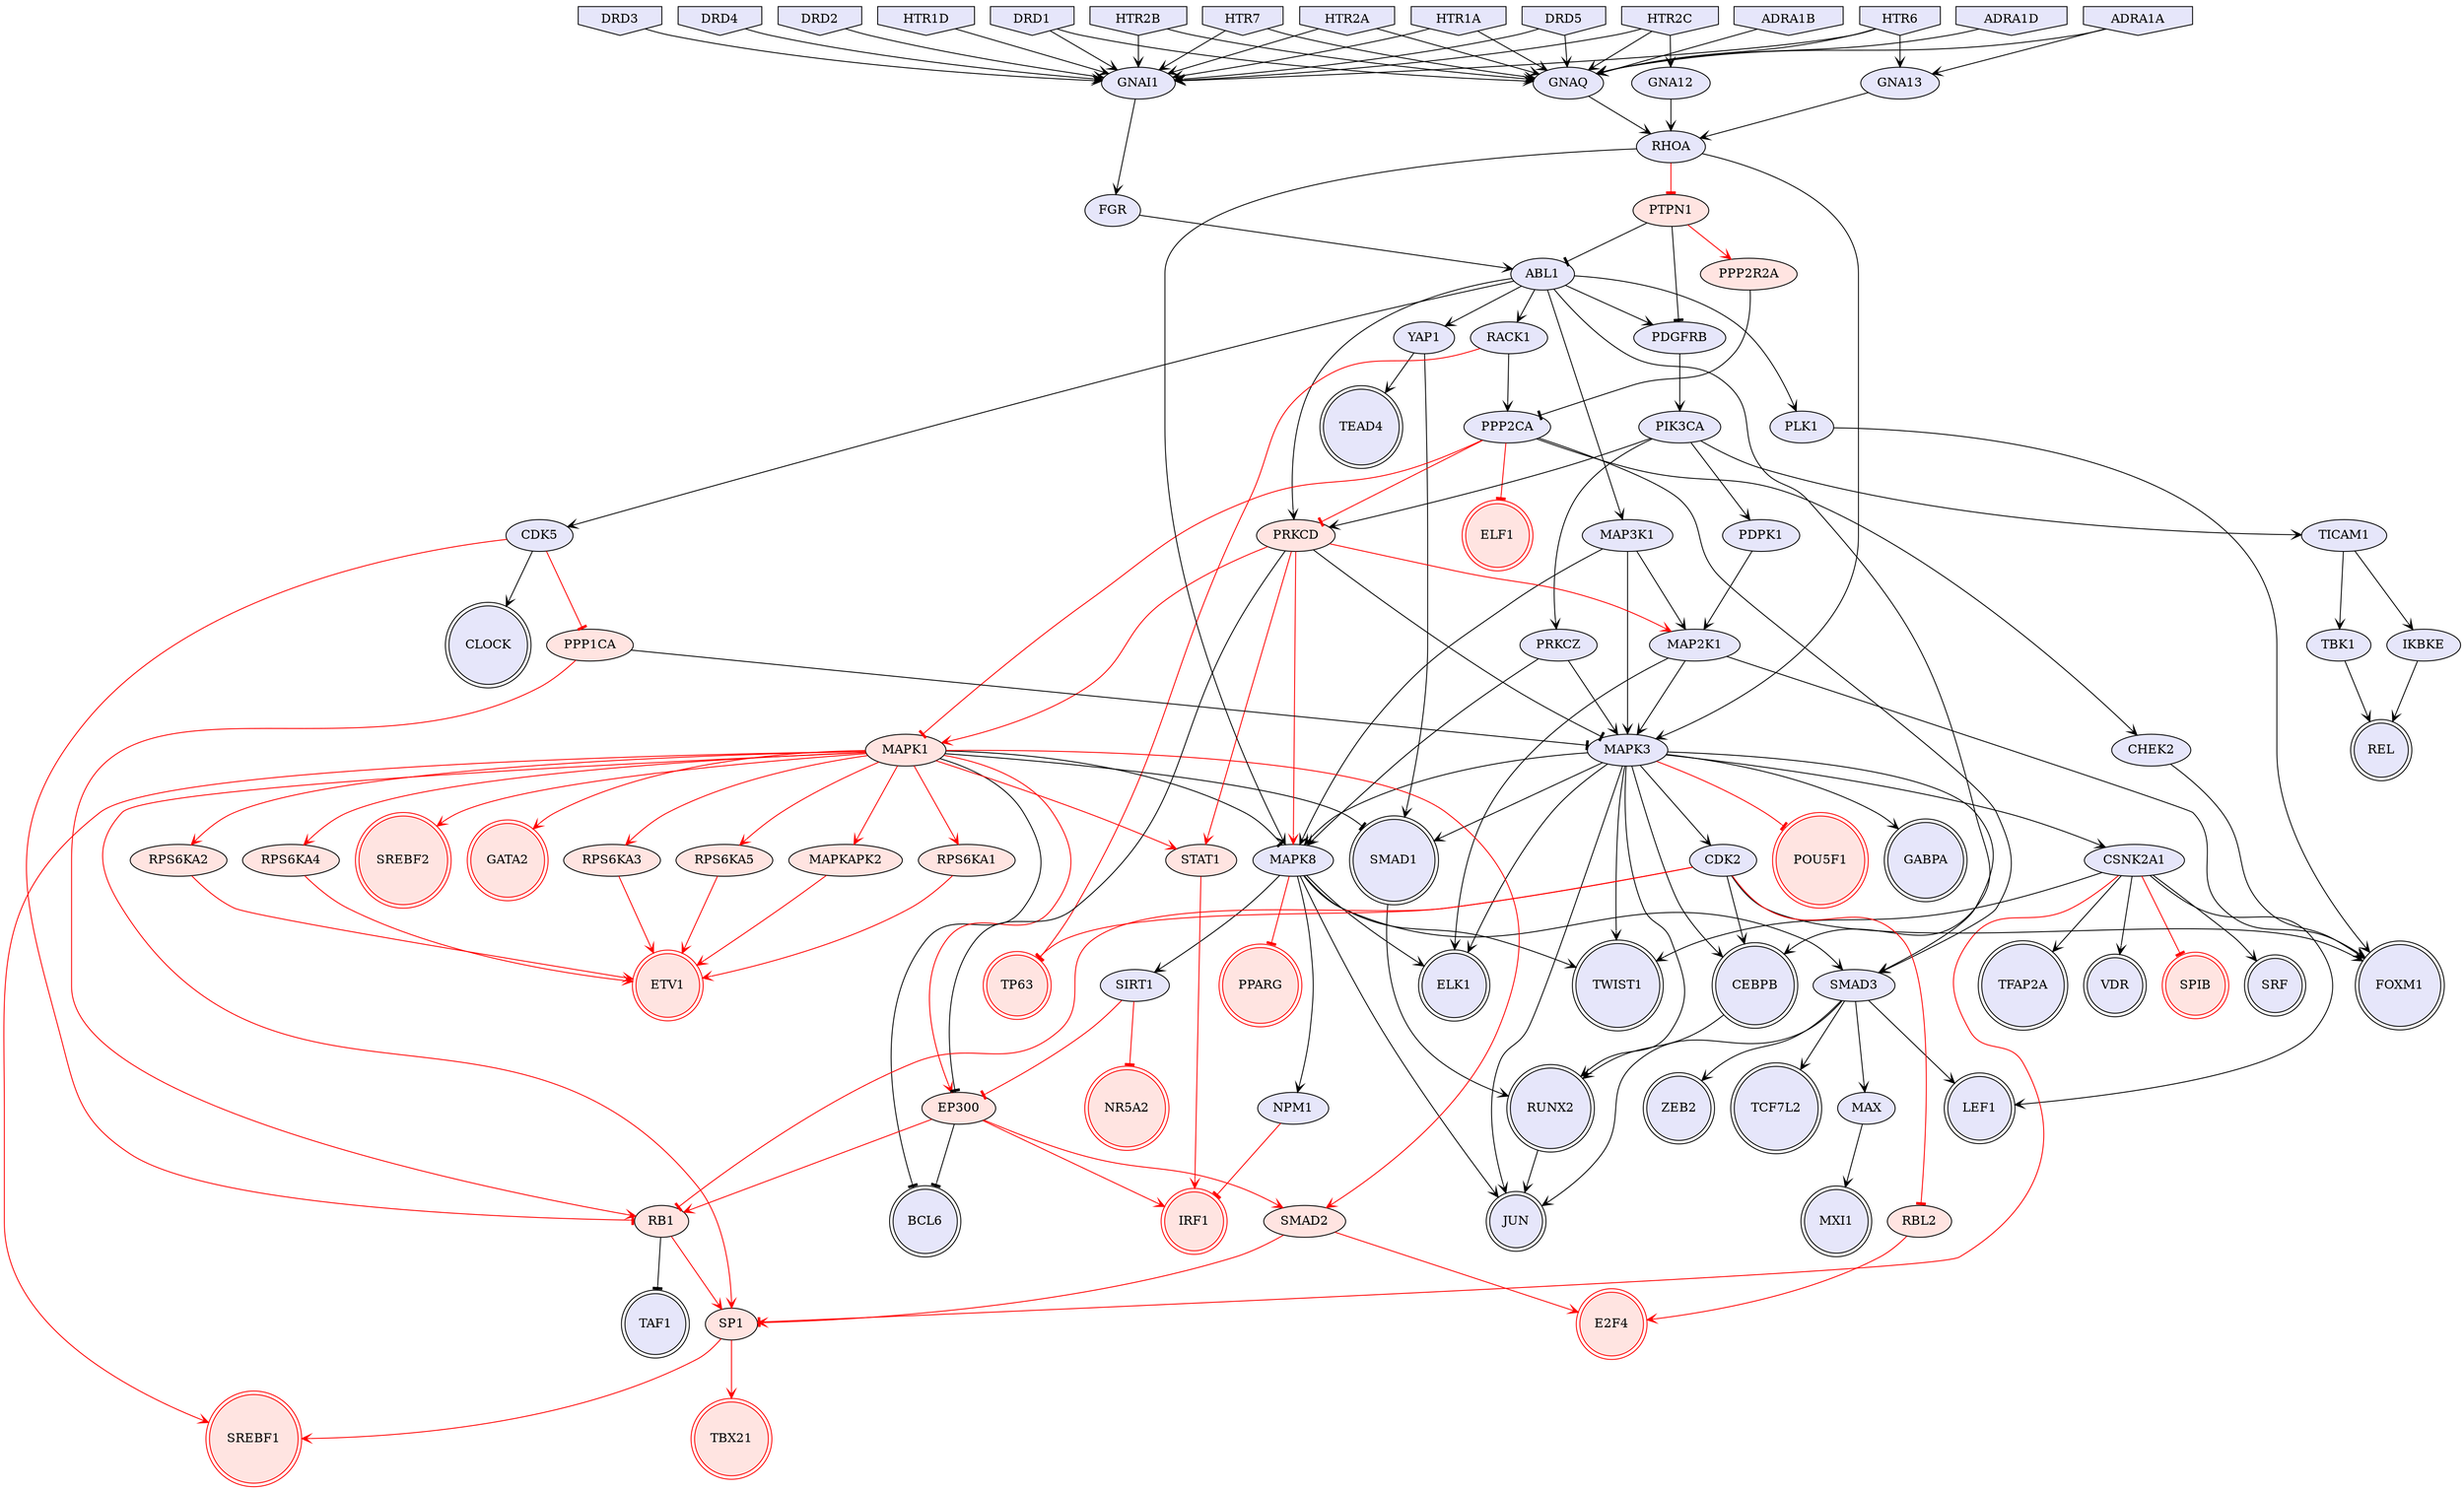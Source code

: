 digraph {

MAPK3->GABPA [penwidth=1, color=black, arrowhead="vee"]
MAP2K1->MAPK3 [penwidth=1, color=black, arrowhead="vee"]
TICAM1->IKBKE [penwidth=1, color=black, arrowhead="vee"]
CEBPB->RUNX2 [penwidth=1, color=black, arrowhead="vee"]
MAPK3->CEBPB [penwidth=1, color=black, arrowhead="vee"]
MAPK8->JUN [penwidth=1, color=black, arrowhead="vee"]
SMAD3->TCF7L2 [penwidth=1, color=black, arrowhead="vee"]
ABL1->YAP1 [penwidth=1, color=black, arrowhead="vee"]
ABL1->PDGFRB [penwidth=1, color=black, arrowhead="vee"]
ABL1->MAP3K1 [penwidth=1, color=black, arrowhead="vee"]
ABL1->RACK1 [penwidth=1, color=black, arrowhead="vee"]
ABL1->CDK5 [penwidth=1, color=black, arrowhead="vee"]
MAPK3->ELK1 [penwidth=1, color=black, arrowhead="vee"]
MAPK8->ELK1 [penwidth=1, color=black, arrowhead="vee"]
MAPK3->SMAD1 [penwidth=1, color=black, arrowhead="vee"]
MAPK3->SMAD3 [penwidth=1, color=black, arrowhead="vee"]
SMAD3->LEF1 [penwidth=1, color=black, arrowhead="vee"]
MAP3K1->MAPK3 [penwidth=1, color=black, arrowhead="vee"]
PPP2CA->SMAD3 [penwidth=1, color=black, arrowhead="vee"]
SMAD3->JUN [penwidth=1, color=black, arrowhead="vee"]
SMAD3->MAX [penwidth=1, color=black, arrowhead="vee"]
CSNK2A1->LEF1 [penwidth=1, color=black, arrowhead="vee"]
GNAI1->FGR [penwidth=1, color=black, arrowhead="vee"]
MAP3K1->MAPK8 [penwidth=1, color=black, arrowhead="vee"]
DRD2->GNAI1 [penwidth=1, color=black, arrowhead="vee"]
MAPK3->RUNX2 [penwidth=1, color=black, arrowhead="vee"]
CSNK2A1->TWIST1 [penwidth=1, color=black, arrowhead="vee"]
YAP1->TEAD4 [penwidth=1, color=black, arrowhead="vee"]
CSNK2A1->TFAP2A [penwidth=1, color=black, arrowhead="vee"]
HTR1D->GNAI1 [penwidth=1, color=black, arrowhead="vee"]
MAPK1->SMAD1 [penwidth=1, color=black, arrowhead="tee"]
MAPK8->TWIST1 [penwidth=1, color=black, arrowhead="vee"]
MAPK8->SIRT1 [penwidth=1, color=black, arrowhead="vee"]
SMAD1->RUNX2 [penwidth=1, color=black, arrowhead="vee"]
MAPK3->JUN [penwidth=1, color=black, arrowhead="vee"]
ABL1->CEBPB [penwidth=1, color=black, arrowhead="vee"]
HTR2A->GNAI1 [penwidth=1, color=black, arrowhead="vee"]
YAP1->SMAD1 [penwidth=1, color=black, arrowhead="vee"]
RACK1->PPP2CA [penwidth=1, color=black, arrowhead="vee"]
CDK5->CLOCK [penwidth=1, color=black, arrowhead="vee"]
CSNK2A1->VDR [penwidth=1, color=black, arrowhead="vee"]
DRD3->GNAI1 [penwidth=1, color=black, arrowhead="vee"]
DRD4->GNAI1 [penwidth=1, color=black, arrowhead="vee"]
MAPK3->CSNK2A1 [penwidth=1, color=black, arrowhead="vee"]
MAPK3->TWIST1 [penwidth=1, color=black, arrowhead="vee"]
HTR1A->GNAI1 [penwidth=1, color=black, arrowhead="vee"]
HTR2C->GNAI1 [penwidth=1, color=black, arrowhead="vee"]
IKBKE->REL [penwidth=1, color=black, arrowhead="vee"]
MAPK8->SMAD3 [penwidth=1, color=black, arrowhead="vee"]
MAPK1->BCL6 [penwidth=1, color=black, arrowhead="tee"]
DRD5->GNAI1 [penwidth=1, color=black, arrowhead="vee"]
DRD1->GNAI1 [penwidth=1, color=black, arrowhead="vee"]
HTR2B->GNAI1 [penwidth=1, color=black, arrowhead="vee"]
MAX->MXI1 [penwidth=1, color=black, arrowhead="vee"]
HTR6->GNAI1 [penwidth=1, color=black, arrowhead="vee"]
HTR7->GNAI1 [penwidth=1, color=black, arrowhead="vee"]
MAPK1->MAPK8 [penwidth=1, color=black, arrowhead="tee"]
CSNK2A1->SRF [penwidth=1, color=black, arrowhead="vee"]
MAP3K1->MAP2K1 [penwidth=1, color=black, arrowhead="vee"]
MAP2K1->FOXM1 [penwidth=1, color=black, arrowhead="vee"]
FGR->ABL1 [penwidth=1, color=black, arrowhead="vee"]
MAPK8->NPM1 [penwidth=1, color=black, arrowhead="vee"]
RB1->TAF1 [penwidth=1, color=black, arrowhead="tee"]
SMAD3->ZEB2 [penwidth=1, color=black, arrowhead="vee"]
PIK3CA->TICAM1 [penwidth=1, color=black, arrowhead="vee"]
RUNX2->JUN [penwidth=1, color=black, arrowhead="vee"]
PDGFRB->PIK3CA [penwidth=1, color=black, arrowhead="vee"]
MAPK3->MAPK8 [penwidth=1, color=black, arrowhead="vee"]
MAP2K1->ELK1 [penwidth=1, color=black, arrowhead="vee"]
MAPK1->RPS6KA1 [penwidth=1, color=red, arrowhead="vee"]
SP1->TBX21 [penwidth=1, color=red, arrowhead="vee"]
SMAD2->SP1 [penwidth=1, color=red, arrowhead="vee"]
SP1->SREBF1 [penwidth=1, color=red, arrowhead="vee"]
MAPK1->SMAD2 [penwidth=1, color=red, arrowhead="vee"]
SIRT1->NR5A2 [penwidth=1, color=red, arrowhead="tee"]
PPP2CA->ELF1 [penwidth=1, color=red, arrowhead="tee"]
PPP2CA->MAPK1 [penwidth=1, color=red, arrowhead="tee"]
RPS6KA1->ETV1 [penwidth=1, color=red, arrowhead="vee"]
CSNK2A1->SP1 [penwidth=1, color=red, arrowhead="tee"]
CSNK2A1->SPIB [penwidth=1, color=red, arrowhead="tee"]
MAPK1->SREBF2 [penwidth=1, color=red, arrowhead="vee"]
MAPK1->SREBF1 [penwidth=1, color=red, arrowhead="vee"]
CDK5->RB1 [penwidth=1, color=red, arrowhead="tee"]
MAPK1->SP1 [penwidth=1, color=red, arrowhead="vee"]
MAPK8->PPARG [penwidth=1, color=red, arrowhead="tee"]
MAPK3->POU5F1 [penwidth=1, color=red, arrowhead="tee"]
RB1->SP1 [penwidth=1, color=red, arrowhead="vee"]
NPM1->IRF1 [penwidth=1, color=red, arrowhead="tee"]
RACK1->TP63 [penwidth=1, color=red, arrowhead="tee"]
SMAD2->E2F4 [penwidth=1, color=red, arrowhead="vee"]
MAPK1->GATA2 [penwidth=1, color=red, arrowhead="vee"]
ABL1->PRKCD [penwidth=1, color=black, arrowhead="vee"]
PRKCD->MAPK8 [penwidth=1, color=red, arrowhead="vee"]
PRKCD->MAP2K1 [penwidth=1, color=red, arrowhead="vee"]
PIK3CA->PRKCD [penwidth=1, color=black, arrowhead="vee"]
MAPK1->RPS6KA2 [penwidth=1, color=red, arrowhead="vee"]
RPS6KA2->ETV1 [penwidth=1, color=red, arrowhead="vee"]
EP300->BCL6 [penwidth=1, color=black, arrowhead="tee"]
EP300->SMAD2 [penwidth=1, color=red, arrowhead="vee"]
PRKCD->EP300 [penwidth=1, color=black, arrowhead="tee"]
SIRT1->EP300 [penwidth=1, color=red, arrowhead="tee"]
MAPK1->EP300 [penwidth=1, color=red, arrowhead="vee"]
EP300->RB1 [penwidth=1, color=red, arrowhead="vee"]
EP300->IRF1 [penwidth=1, color=red, arrowhead="vee"]
MAPK1->RPS6KA4 [penwidth=1, color=red, arrowhead="vee"]
RPS6KA4->ETV1 [penwidth=1, color=red, arrowhead="vee"]
STAT1->IRF1 [penwidth=1, color=red, arrowhead="vee"]
MAPK1->STAT1 [penwidth=1, color=red, arrowhead="vee"]
MAPK1->RPS6KA3 [penwidth=1, color=red, arrowhead="vee"]
RPS6KA3->ETV1 [penwidth=1, color=red, arrowhead="vee"]
PDPK1->MAP2K1 [penwidth=1, color=black, arrowhead="vee"]
PIK3CA->PDPK1 [penwidth=1, color=black, arrowhead="vee"]
PRKCZ->MAPK3 [penwidth=1, color=black, arrowhead="vee"]
PPP2CA->CHEK2 [penwidth=1, color=black, arrowhead="vee"]
CHEK2->FOXM1 [penwidth=1, color=black, arrowhead="vee"]
PRKCZ->MAPK8 [penwidth=1, color=black, arrowhead="vee"]
PIK3CA->PRKCZ [penwidth=1, color=black, arrowhead="vee"]
MAPK1->RPS6KA5 [penwidth=1, color=red, arrowhead="vee"]
RPS6KA5->ETV1 [penwidth=1, color=red, arrowhead="vee"]
TICAM1->TBK1 [penwidth=1, color=black, arrowhead="vee"]
TBK1->REL [penwidth=1, color=black, arrowhead="vee"]
CDK2->CEBPB [penwidth=1, color=black, arrowhead="vee"]
MAPK3->CDK2 [penwidth=1, color=black, arrowhead="vee"]
CDK2->FOXM1 [penwidth=1, color=black, arrowhead="vee"]
PRKCD->MAPK3 [penwidth=1, color=black, arrowhead="tee"]
RBL2->E2F4 [penwidth=1, color=red, arrowhead="vee"]
CDK2->RB1 [penwidth=1, color=red, arrowhead="tee"]
PRKCD->STAT1 [penwidth=1, color=red, arrowhead="vee"]
PPP2CA->PRKCD [penwidth=1, color=red, arrowhead="tee"]
CDK2->TP63 [penwidth=1, color=red, arrowhead="tee"]
CDK2->RBL2 [penwidth=1, color=red, arrowhead="tee"]
PRKCD->MAPK1 [penwidth=1, color=red, arrowhead="vee"]
HTR2A->GNAQ [penwidth=1, color=black, arrowhead="vee"]
ADRA1A->GNAQ [penwidth=1, color=black, arrowhead="vee"]
PPP2R2A->PPP2CA [penwidth=1, color=black, arrowhead="tee"]
HTR1A->GNAQ [penwidth=1, color=black, arrowhead="vee"]
PTPN1->ABL1 [penwidth=1, color=black, arrowhead="tee"]
PTPN1->PDGFRB [penwidth=1, color=black, arrowhead="tee"]
RHOA->MAPK8 [penwidth=1, color=black, arrowhead="vee"]
ADRA1B->GNAQ [penwidth=1, color=black, arrowhead="vee"]
ADRA1D->GNAQ [penwidth=1, color=black, arrowhead="vee"]
DRD1->GNAQ [penwidth=1, color=black, arrowhead="vee"]
DRD5->GNAQ [penwidth=1, color=black, arrowhead="vee"]
GNAQ->RHOA [penwidth=1, color=black, arrowhead="vee"]
HTR2C->GNAQ [penwidth=1, color=black, arrowhead="vee"]
HTR6->GNAQ [penwidth=1, color=black, arrowhead="vee"]
HTR7->GNAQ [penwidth=1, color=black, arrowhead="vee"]
HTR2B->GNAQ [penwidth=1, color=black, arrowhead="vee"]
RHOA->MAPK3 [penwidth=1, color=black, arrowhead="vee"]
PTPN1->PPP2R2A [penwidth=1, color=red, arrowhead="vee"]
RHOA->PTPN1 [penwidth=1, color=red, arrowhead="tee"]
GNA13->RHOA [penwidth=1, color=black, arrowhead="vee"]
HTR6->GNA13 [penwidth=1, color=black, arrowhead="vee"]
ADRA1A->GNA13 [penwidth=1, color=black, arrowhead="vee"]
MAPK1->MAPKAPK2 [penwidth=1, color=red, arrowhead="vee"]
MAPKAPK2->ETV1 [penwidth=1, color=red, arrowhead="vee"]
GNA12->RHOA [penwidth=1, color=black, arrowhead="vee"]
HTR2C->GNA12 [penwidth=1, color=black, arrowhead="vee"]
PLK1->FOXM1 [penwidth=1, color=black, arrowhead="vee"]
ABL1->PLK1 [penwidth=1, color=black, arrowhead="vee"]
PPP1CA->MAPK3 [penwidth=1, color=black, arrowhead="tee"]
PPP1CA->RB1 [penwidth=1, color=red, arrowhead="vee"]
CDK5->PPP1CA [penwidth=1, color=red, arrowhead="tee"]
ADRA1A [style=filled, color=black, fillcolor=lavender, shape=invhouse];
ADRA1B [style=filled, color=black, fillcolor=lavender, shape=invhouse];
ADRA1D [style=filled, color=black, fillcolor=lavender, shape=invhouse];
DRD1 [style=filled, color=black, fillcolor=lavender, shape=invhouse];
DRD2 [style=filled, color=black, fillcolor=lavender, shape=invhouse];
DRD3 [style=filled, color=black, fillcolor=lavender, shape=invhouse];
DRD4 [style=filled, color=black, fillcolor=lavender, shape=invhouse];
DRD5 [style=filled, color=black, fillcolor=lavender, shape=invhouse];
HTR1A [style=filled, color=black, fillcolor=lavender, shape=invhouse];
HTR1D [style=filled, color=black, fillcolor=lavender, shape=invhouse];
HTR2A [style=filled, color=black, fillcolor=lavender, shape=invhouse];
HTR2B [style=filled, color=black, fillcolor=lavender, shape=invhouse];
HTR2C [style=filled, color=black, fillcolor=lavender, shape=invhouse];
HTR6 [style=filled, color=black, fillcolor=lavender, shape=invhouse];
HTR7 [style=filled, color=black, fillcolor=lavender, shape=invhouse];
DRD2 [style=filled, color=black, fillcolor=lavender, shape=invhouse];
FOXM1 [style=filled, color=black, fillcolor=lavender, shape=doublecircle];
GATA2 [style=filled, color=red, fillcolor=mistyrose, shape=doublecircle];
POU5F1 [style=filled, color=red, fillcolor=mistyrose, shape=doublecircle];
NR5A2 [style=filled, color=red, fillcolor=mistyrose, shape=doublecircle];
CEBPB [style=filled, color=black, fillcolor=lavender, shape=doublecircle];
REL [style=filled, color=black, fillcolor=lavender, shape=doublecircle];
ZEB2 [style=filled, color=black, fillcolor=lavender, shape=doublecircle];
ELF1 [style=filled, color=red, fillcolor=mistyrose, shape=doublecircle];
BCL6 [style=filled, color=black, fillcolor=lavender, shape=doublecircle];
TCF7L2 [style=filled, color=black, fillcolor=lavender, shape=doublecircle];
TBX21 [style=filled, color=red, fillcolor=mistyrose, shape=doublecircle];
SRF [style=filled, color=black, fillcolor=lavender, shape=doublecircle];
CLOCK [style=filled, color=black, fillcolor=lavender, shape=doublecircle];
GABPA [style=filled, color=black, fillcolor=lavender, shape=doublecircle];
VDR [style=filled, color=black, fillcolor=lavender, shape=doublecircle];
ETV1 [style=filled, color=red, fillcolor=mistyrose, shape=doublecircle];
TWIST1 [style=filled, color=black, fillcolor=lavender, shape=doublecircle];
SPIB [style=filled, color=red, fillcolor=mistyrose, shape=doublecircle];
TEAD4 [style=filled, color=black, fillcolor=lavender, shape=doublecircle];
TP63 [style=filled, color=red, fillcolor=mistyrose, shape=doublecircle];
ELK1 [style=filled, color=black, fillcolor=lavender, shape=doublecircle];
IRF1 [style=filled, color=red, fillcolor=mistyrose, shape=doublecircle];
JUN [style=filled, color=black, fillcolor=lavender, shape=doublecircle];
SREBF1 [style=filled, color=red, fillcolor=mistyrose, shape=doublecircle];
E2F4 [style=filled, color=red, fillcolor=mistyrose, shape=doublecircle];
PPARG [style=filled, color=red, fillcolor=mistyrose, shape=doublecircle];
MXI1 [style=filled, color=black, fillcolor=lavender, shape=doublecircle];
SMAD1 [style=filled, color=black, fillcolor=lavender, shape=doublecircle];
SREBF2 [style=filled, color=red, fillcolor=mistyrose, shape=doublecircle];
LEF1 [style=filled, color=black, fillcolor=lavender, shape=doublecircle];
TFAP2A [style=filled, color=black, fillcolor=lavender, shape=doublecircle];
TAF1 [style=filled, color=black, fillcolor=lavender, shape=doublecircle];
RUNX2 [style=filled, color=black, fillcolor=lavender, shape=doublecircle];
MAPK3 [style=filled, fillcolor=lavender];
MAP2K1 [style=filled, fillcolor=lavender];
TICAM1 [style=filled, fillcolor=lavender];
MAPK8 [style=filled, fillcolor=lavender];
SMAD3 [style=filled, fillcolor=lavender];
ABL1 [style=filled, fillcolor=lavender];
MAP3K1 [style=filled, fillcolor=lavender];
PPP2CA [style=filled, fillcolor=lavender];
CSNK2A1 [style=filled, fillcolor=lavender];
GNAI1 [style=filled, fillcolor=lavender];
YAP1 [style=filled, fillcolor=lavender];
MAPK1 [style=filled, fillcolor=mistyrose];
RACK1 [style=filled, fillcolor=lavender];
CDK5 [style=filled, fillcolor=lavender];
IKBKE [style=filled, fillcolor=lavender];
MAX [style=filled, fillcolor=lavender];
FGR [style=filled, fillcolor=lavender];
RB1 [style=filled, fillcolor=mistyrose];
PIK3CA [style=filled, fillcolor=lavender];
PDGFRB [style=filled, fillcolor=lavender];
SP1 [style=filled, fillcolor=mistyrose];
SMAD2 [style=filled, fillcolor=mistyrose];
SIRT1 [style=filled, fillcolor=lavender];
RPS6KA1 [style=filled, fillcolor=mistyrose];
NPM1 [style=filled, fillcolor=lavender];
PRKCD [style=filled, fillcolor=mistyrose];
RPS6KA2 [style=filled, fillcolor=mistyrose];
EP300 [style=filled, fillcolor=mistyrose];
RPS6KA4 [style=filled, fillcolor=mistyrose];
STAT1 [style=filled, fillcolor=mistyrose];
RPS6KA3 [style=filled, fillcolor=mistyrose];
PDPK1 [style=filled, fillcolor=lavender];
PRKCZ [style=filled, fillcolor=lavender];
CHEK2 [style=filled, fillcolor=lavender];
RPS6KA5 [style=filled, fillcolor=mistyrose];
TBK1 [style=filled, fillcolor=lavender];
CDK2 [style=filled, fillcolor=lavender];
RBL2 [style=filled, fillcolor=mistyrose];
PPP2R2A [style=filled, fillcolor=mistyrose];
PTPN1 [style=filled, fillcolor=mistyrose];
RHOA [style=filled, fillcolor=lavender];
GNAQ [style=filled, fillcolor=lavender];
GNA13 [style=filled, fillcolor=lavender];
MAPKAPK2 [style=filled, fillcolor=mistyrose];
GNA12 [style=filled, fillcolor=lavender];
PLK1 [style=filled, fillcolor=lavender];
PPP1CA [style=filled, fillcolor=mistyrose];


}
